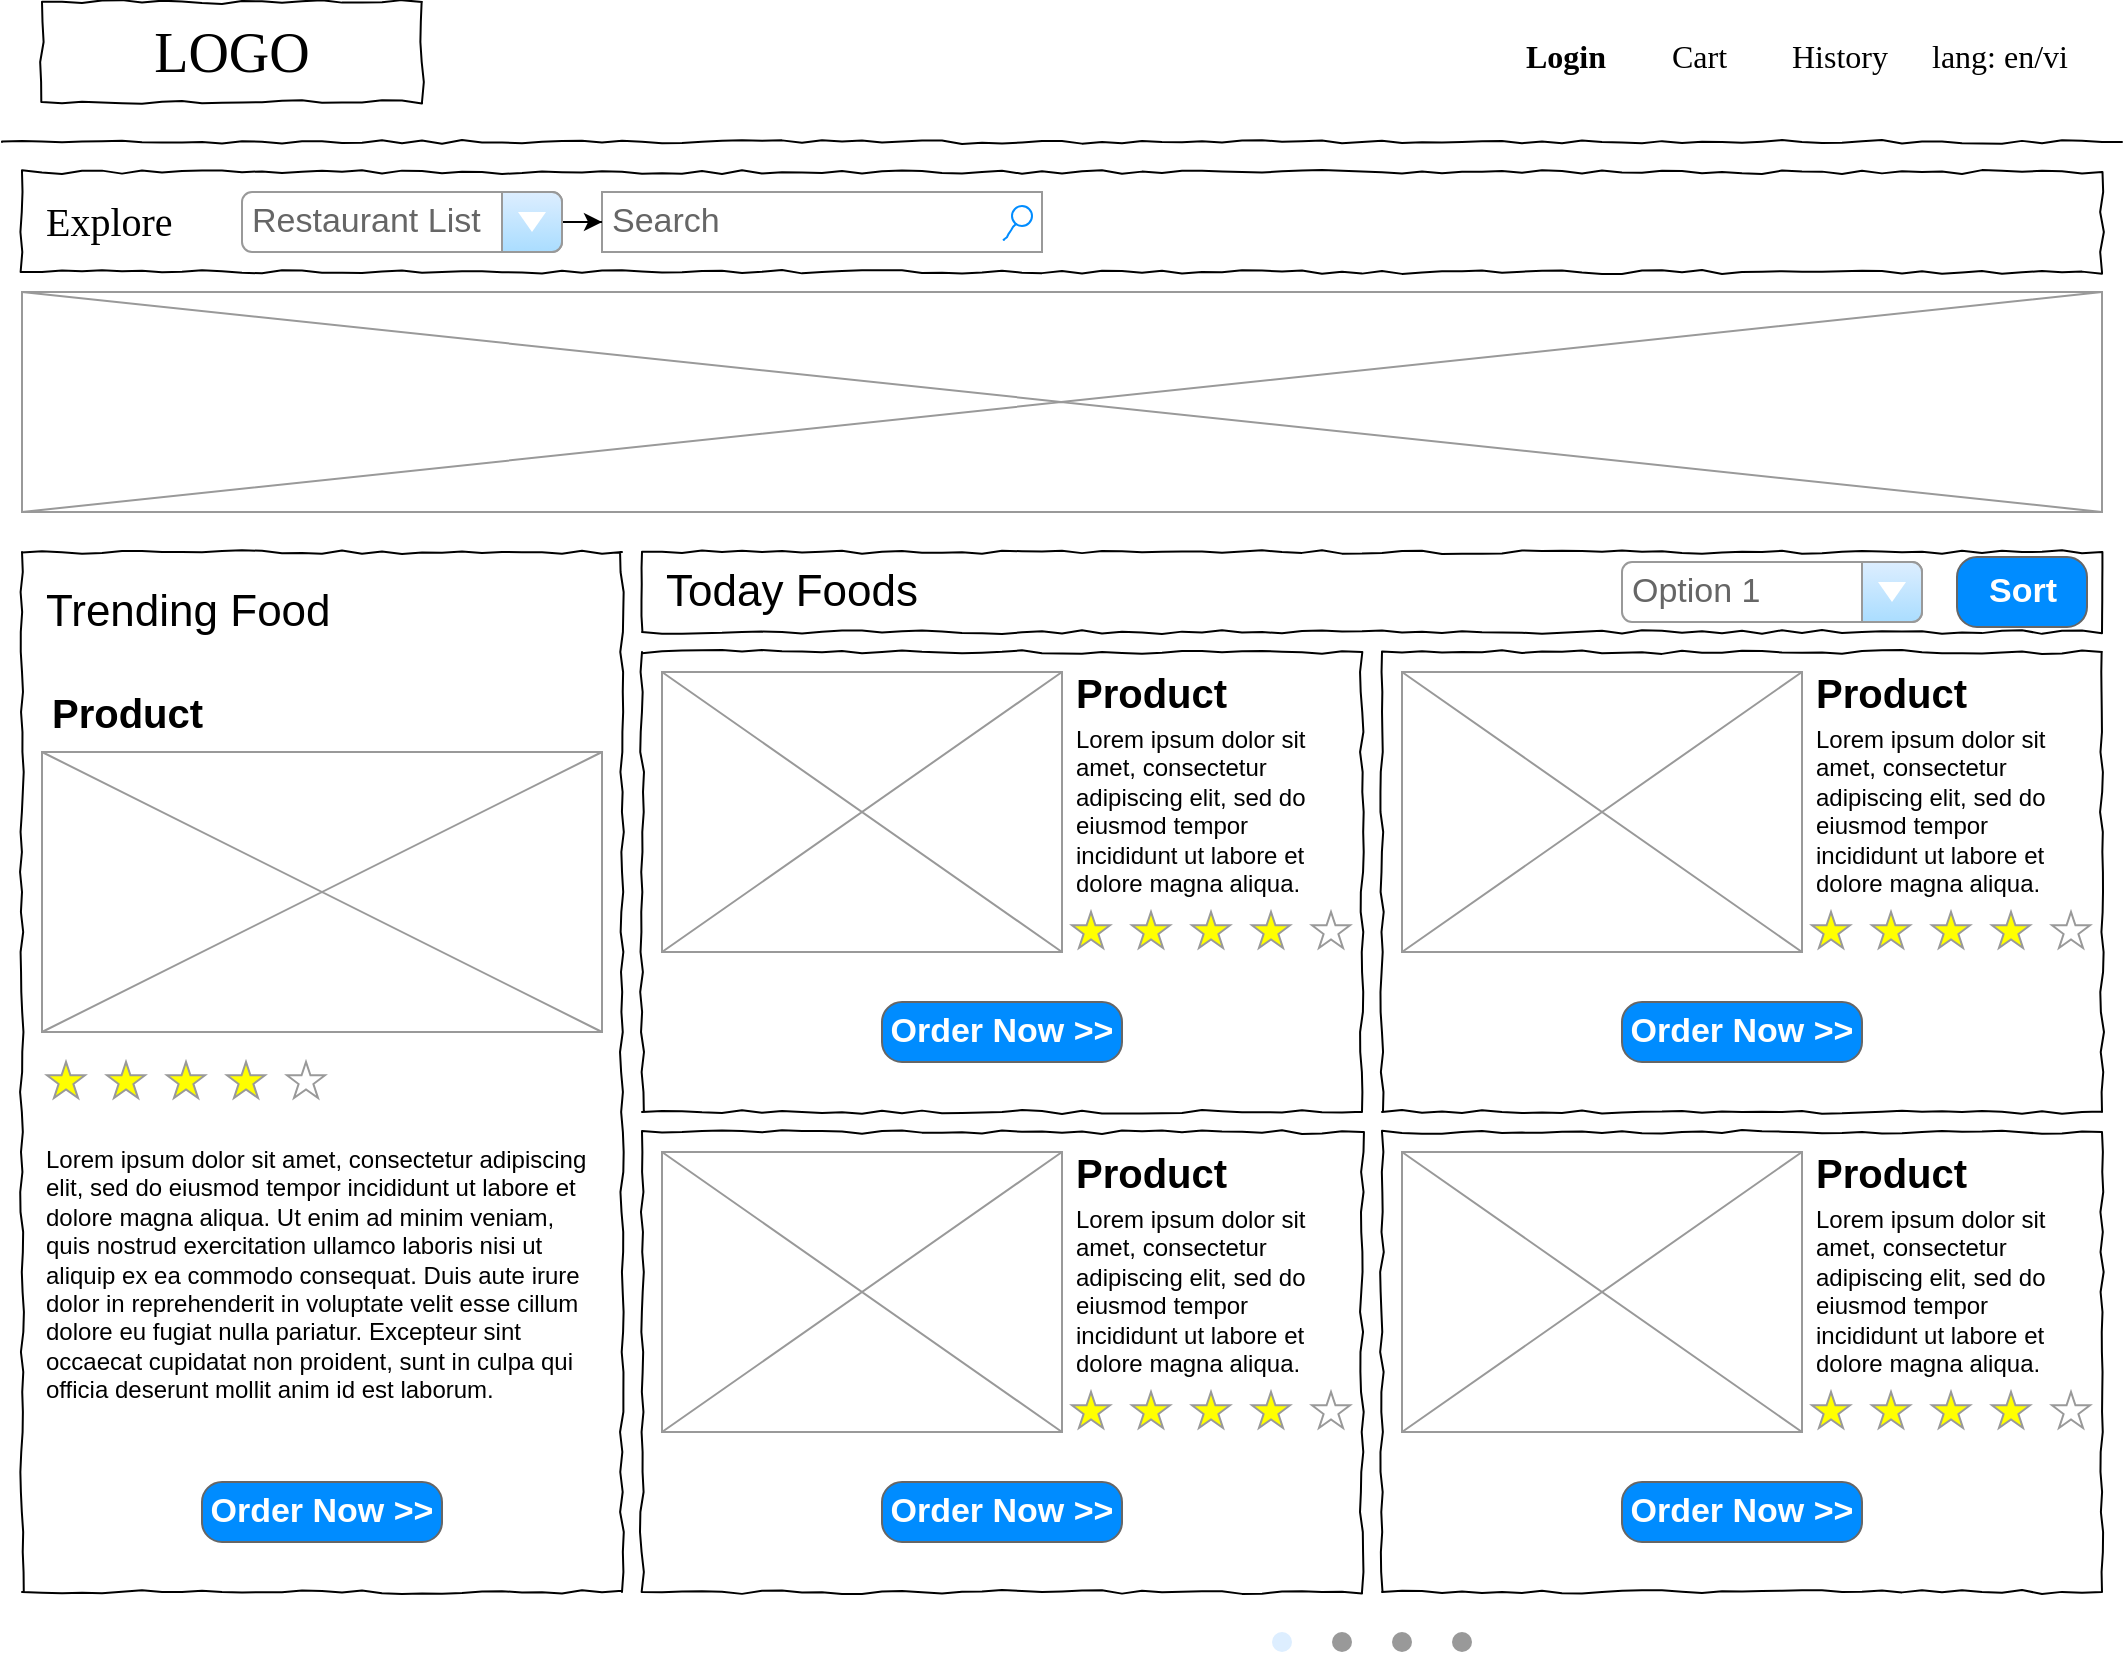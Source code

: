<mxfile version="13.7.5" type="github">
  <diagram name="Page-1" id="03018318-947c-dd8e-b7a3-06fadd420f32">
    <mxGraphModel dx="1221" dy="645" grid="1" gridSize="10" guides="1" tooltips="1" connect="1" arrows="1" fold="1" page="1" pageScale="1" pageWidth="1100" pageHeight="850" background="#ffffff" math="0" shadow="0">
      <root>
        <mxCell id="0" />
        <mxCell id="1" parent="0" />
        <mxCell id="677b7b8949515195-2" value="LOGO" style="whiteSpace=wrap;html=1;rounded=0;shadow=0;labelBackgroundColor=none;strokeWidth=1;fontFamily=Verdana;fontSize=28;align=center;comic=1;" parent="1" vertex="1">
          <mxGeometry x="40" y="15" width="190" height="50" as="geometry" />
        </mxCell>
        <mxCell id="677b7b8949515195-3" value="Search" style="strokeWidth=1;shadow=0;dashed=0;align=center;html=1;shape=mxgraph.mockup.forms.searchBox;strokeColor=#999999;mainText=;strokeColor2=#008cff;fontColor=#666666;fontSize=17;align=left;spacingLeft=3;rounded=0;labelBackgroundColor=none;comic=1;" parent="1" vertex="1">
          <mxGeometry x="320" y="110" width="220" height="30" as="geometry" />
        </mxCell>
        <mxCell id="677b7b8949515195-6" value="History" style="text;html=1;points=[];align=left;verticalAlign=top;spacingTop=-4;fontSize=16;fontFamily=Verdana" parent="1" vertex="1">
          <mxGeometry x="912.5" y="30" width="60" height="20" as="geometry" />
        </mxCell>
        <mxCell id="677b7b8949515195-9" value="" style="line;strokeWidth=1;html=1;rounded=0;shadow=0;labelBackgroundColor=none;fillColor=none;fontFamily=Verdana;fontSize=14;fontColor=#000000;align=center;comic=1;" parent="1" vertex="1">
          <mxGeometry x="20" y="80" width="1060" height="10" as="geometry" />
        </mxCell>
        <mxCell id="677b7b8949515195-10" value="" style="whiteSpace=wrap;html=1;rounded=0;shadow=0;labelBackgroundColor=none;strokeWidth=1;fillColor=none;fontFamily=Verdana;fontSize=12;align=center;comic=1;" parent="1" vertex="1">
          <mxGeometry x="30" y="100" width="1040" height="50" as="geometry" />
        </mxCell>
        <mxCell id="677b7b8949515195-11" value="&lt;font style=&quot;font-size: 20px&quot;&gt;Explore&lt;/font&gt;" style="text;html=1;points=[];align=left;verticalAlign=top;spacingTop=-4;fontSize=14;fontFamily=Verdana" parent="1" vertex="1">
          <mxGeometry x="40" y="110" width="60" height="20" as="geometry" />
        </mxCell>
        <mxCell id="0GJplUMi5tLApPQeOf5C-3" value="Cart" style="text;html=1;points=[];align=left;verticalAlign=top;spacingTop=-4;fontSize=16;fontFamily=Verdana" vertex="1" parent="1">
          <mxGeometry x="852.5" y="30" width="60" height="20" as="geometry" />
        </mxCell>
        <mxCell id="0GJplUMi5tLApPQeOf5C-4" value="lang: en/vi" style="text;html=1;points=[];align=left;verticalAlign=top;spacingTop=-4;fontSize=16;fontFamily=Verdana" vertex="1" parent="1">
          <mxGeometry x="982.5" y="30" width="80" height="20" as="geometry" />
        </mxCell>
        <mxCell id="0GJplUMi5tLApPQeOf5C-15" style="edgeStyle=orthogonalEdgeStyle;rounded=0;orthogonalLoop=1;jettySize=auto;html=1;" edge="1" parent="1" source="0GJplUMi5tLApPQeOf5C-7" target="677b7b8949515195-3">
          <mxGeometry relative="1" as="geometry" />
        </mxCell>
        <mxCell id="0GJplUMi5tLApPQeOf5C-7" value="Restaurant List" style="strokeWidth=1;shadow=0;dashed=0;align=center;html=1;shape=mxgraph.mockup.forms.comboBox;strokeColor=#999999;fillColor=#ddeeff;align=left;fillColor2=#aaddff;mainText=;fontColor=#666666;fontSize=17;spacingLeft=3;" vertex="1" parent="1">
          <mxGeometry x="140" y="110" width="160" height="30" as="geometry" />
        </mxCell>
        <mxCell id="0GJplUMi5tLApPQeOf5C-18" value="" style="verticalLabelPosition=bottom;shadow=0;dashed=0;align=center;html=1;verticalAlign=top;strokeWidth=1;shape=mxgraph.mockup.graphics.simpleIcon;strokeColor=#999999;" vertex="1" parent="1">
          <mxGeometry x="30" y="160" width="1040" height="110" as="geometry" />
        </mxCell>
        <mxCell id="0GJplUMi5tLApPQeOf5C-20" value="" style="whiteSpace=wrap;html=1;rounded=0;shadow=0;labelBackgroundColor=none;strokeWidth=1;fontFamily=Verdana;fontSize=12;align=center;comic=1;perimeterSpacing=1;" vertex="1" parent="1">
          <mxGeometry x="340" y="290" width="730" height="40" as="geometry" />
        </mxCell>
        <mxCell id="0GJplUMi5tLApPQeOf5C-32" value="" style="verticalLabelPosition=bottom;shadow=0;dashed=0;align=center;html=1;verticalAlign=top;strokeWidth=1;shape=mxgraph.mockup.navigation.pageControl;fillColor=#999999;strokeColor=#ddeeff;" vertex="1" parent="1">
          <mxGeometry x="655" y="820" width="100" height="30" as="geometry" />
        </mxCell>
        <mxCell id="0GJplUMi5tLApPQeOf5C-34" value="" style="whiteSpace=wrap;html=1;rounded=0;shadow=0;labelBackgroundColor=none;strokeWidth=1;fontFamily=Verdana;fontSize=12;align=center;comic=1;perimeterSpacing=1;" vertex="1" parent="1">
          <mxGeometry x="340" y="340" width="360" height="230" as="geometry" />
        </mxCell>
        <mxCell id="0GJplUMi5tLApPQeOf5C-37" value="" style="whiteSpace=wrap;html=1;rounded=0;shadow=0;labelBackgroundColor=none;strokeWidth=1;fontFamily=Verdana;fontSize=12;align=center;comic=1;perimeterSpacing=1;" vertex="1" parent="1">
          <mxGeometry x="30" y="290" width="300" height="520" as="geometry" />
        </mxCell>
        <mxCell id="0GJplUMi5tLApPQeOf5C-38" value="" style="verticalLabelPosition=bottom;shadow=0;dashed=0;align=center;html=1;verticalAlign=top;strokeWidth=1;shape=mxgraph.mockup.graphics.simpleIcon;strokeColor=#999999;fillColor=#ffffff;" vertex="1" parent="1">
          <mxGeometry x="350" y="350" width="200" height="140" as="geometry" />
        </mxCell>
        <mxCell id="0GJplUMi5tLApPQeOf5C-40" value="" style="verticalLabelPosition=bottom;shadow=0;dashed=0;align=center;html=1;verticalAlign=top;strokeWidth=1;shape=mxgraph.mockup.misc.rating;strokeColor=#999999;fillColor=#ffff00;emptyFillColor=#ffffff;grade=4;ratingScale=5;ratingStyle=star;" vertex="1" parent="1">
          <mxGeometry x="555" y="470" width="145" height="20" as="geometry" />
        </mxCell>
        <mxCell id="0GJplUMi5tLApPQeOf5C-41" value="Order Now &amp;gt;&amp;gt;" style="strokeWidth=1;shadow=0;dashed=0;align=center;html=1;shape=mxgraph.mockup.buttons.button;strokeColor=#666666;fontColor=#ffffff;mainText=;buttonStyle=round;fontSize=17;fontStyle=1;fillColor=#008cff;whiteSpace=wrap;" vertex="1" parent="1">
          <mxGeometry x="460" y="515" width="120" height="30" as="geometry" />
        </mxCell>
        <mxCell id="0GJplUMi5tLApPQeOf5C-42" value="&lt;div&gt;&lt;span&gt;Product&amp;nbsp;&lt;/span&gt;&lt;/div&gt;" style="text;html=1;strokeColor=none;fillColor=none;align=left;verticalAlign=middle;whiteSpace=wrap;rounded=0;strokeWidth=1;fontSize=20;fontStyle=1" vertex="1" parent="1">
          <mxGeometry x="555" y="350" width="130" height="20" as="geometry" />
        </mxCell>
        <mxCell id="0GJplUMi5tLApPQeOf5C-45" value="Lorem ipsum dolor sit amet, consectetur adipiscing elit, sed do eiusmod tempor incididunt ut labore et dolore magna aliqua.&amp;nbsp;" style="text;html=1;strokeColor=none;fillColor=none;align=left;verticalAlign=top;whiteSpace=wrap;rounded=0;fontSize=12;" vertex="1" parent="1">
          <mxGeometry x="555" y="370" width="132.5" height="100" as="geometry" />
        </mxCell>
        <mxCell id="0GJplUMi5tLApPQeOf5C-52" value="" style="whiteSpace=wrap;html=1;rounded=0;shadow=0;labelBackgroundColor=none;strokeWidth=1;fontFamily=Verdana;fontSize=12;align=center;comic=1;perimeterSpacing=1;" vertex="1" parent="1">
          <mxGeometry x="340" y="580" width="360" height="230" as="geometry" />
        </mxCell>
        <mxCell id="0GJplUMi5tLApPQeOf5C-53" value="" style="verticalLabelPosition=bottom;shadow=0;dashed=0;align=center;html=1;verticalAlign=top;strokeWidth=1;shape=mxgraph.mockup.graphics.simpleIcon;strokeColor=#999999;fillColor=#ffffff;" vertex="1" parent="1">
          <mxGeometry x="350" y="590" width="200" height="140" as="geometry" />
        </mxCell>
        <mxCell id="0GJplUMi5tLApPQeOf5C-54" value="" style="verticalLabelPosition=bottom;shadow=0;dashed=0;align=center;html=1;verticalAlign=top;strokeWidth=1;shape=mxgraph.mockup.misc.rating;strokeColor=#999999;fillColor=#ffff00;emptyFillColor=#ffffff;grade=4;ratingScale=5;ratingStyle=star;" vertex="1" parent="1">
          <mxGeometry x="555" y="710" width="145" height="20" as="geometry" />
        </mxCell>
        <mxCell id="0GJplUMi5tLApPQeOf5C-55" value="Order Now &amp;gt;&amp;gt;" style="strokeWidth=1;shadow=0;dashed=0;align=center;html=1;shape=mxgraph.mockup.buttons.button;strokeColor=#666666;fontColor=#ffffff;mainText=;buttonStyle=round;fontSize=17;fontStyle=1;fillColor=#008cff;whiteSpace=wrap;" vertex="1" parent="1">
          <mxGeometry x="460" y="755" width="120" height="30" as="geometry" />
        </mxCell>
        <mxCell id="0GJplUMi5tLApPQeOf5C-56" value="&lt;div&gt;&lt;span&gt;Product&amp;nbsp;&lt;/span&gt;&lt;/div&gt;" style="text;html=1;strokeColor=none;fillColor=none;align=left;verticalAlign=middle;whiteSpace=wrap;rounded=0;strokeWidth=1;fontSize=20;fontStyle=1" vertex="1" parent="1">
          <mxGeometry x="555" y="590" width="130" height="20" as="geometry" />
        </mxCell>
        <mxCell id="0GJplUMi5tLApPQeOf5C-57" value="Lorem ipsum dolor sit amet, consectetur adipiscing elit, sed do eiusmod tempor incididunt ut labore et dolore magna aliqua.&amp;nbsp;" style="text;html=1;strokeColor=none;fillColor=none;align=left;verticalAlign=top;whiteSpace=wrap;rounded=0;fontSize=12;" vertex="1" parent="1">
          <mxGeometry x="555" y="610" width="132.5" height="100" as="geometry" />
        </mxCell>
        <mxCell id="0GJplUMi5tLApPQeOf5C-58" value="" style="whiteSpace=wrap;html=1;rounded=0;shadow=0;labelBackgroundColor=none;strokeWidth=1;fontFamily=Verdana;fontSize=12;align=center;comic=1;perimeterSpacing=1;" vertex="1" parent="1">
          <mxGeometry x="710" y="340" width="360" height="230" as="geometry" />
        </mxCell>
        <mxCell id="0GJplUMi5tLApPQeOf5C-59" value="" style="verticalLabelPosition=bottom;shadow=0;dashed=0;align=center;html=1;verticalAlign=top;strokeWidth=1;shape=mxgraph.mockup.graphics.simpleIcon;strokeColor=#999999;fillColor=#ffffff;" vertex="1" parent="1">
          <mxGeometry x="720" y="350" width="200" height="140" as="geometry" />
        </mxCell>
        <mxCell id="0GJplUMi5tLApPQeOf5C-60" value="" style="verticalLabelPosition=bottom;shadow=0;dashed=0;align=center;html=1;verticalAlign=top;strokeWidth=1;shape=mxgraph.mockup.misc.rating;strokeColor=#999999;fillColor=#ffff00;emptyFillColor=#ffffff;grade=4;ratingScale=5;ratingStyle=star;" vertex="1" parent="1">
          <mxGeometry x="925" y="470" width="145" height="20" as="geometry" />
        </mxCell>
        <mxCell id="0GJplUMi5tLApPQeOf5C-61" value="Order Now &amp;gt;&amp;gt;" style="strokeWidth=1;shadow=0;dashed=0;align=center;html=1;shape=mxgraph.mockup.buttons.button;strokeColor=#666666;fontColor=#ffffff;mainText=;buttonStyle=round;fontSize=17;fontStyle=1;fillColor=#008cff;whiteSpace=wrap;" vertex="1" parent="1">
          <mxGeometry x="830" y="515" width="120" height="30" as="geometry" />
        </mxCell>
        <mxCell id="0GJplUMi5tLApPQeOf5C-62" value="&lt;div&gt;&lt;span&gt;Product&amp;nbsp;&lt;/span&gt;&lt;/div&gt;" style="text;html=1;strokeColor=none;fillColor=none;align=left;verticalAlign=middle;whiteSpace=wrap;rounded=0;strokeWidth=1;fontSize=20;fontStyle=1" vertex="1" parent="1">
          <mxGeometry x="925" y="350" width="130" height="20" as="geometry" />
        </mxCell>
        <mxCell id="0GJplUMi5tLApPQeOf5C-63" value="Lorem ipsum dolor sit amet, consectetur adipiscing elit, sed do eiusmod tempor incididunt ut labore et dolore magna aliqua.&amp;nbsp;" style="text;html=1;strokeColor=none;fillColor=none;align=left;verticalAlign=top;whiteSpace=wrap;rounded=0;fontSize=12;" vertex="1" parent="1">
          <mxGeometry x="925" y="370" width="132.5" height="100" as="geometry" />
        </mxCell>
        <mxCell id="0GJplUMi5tLApPQeOf5C-64" value="" style="whiteSpace=wrap;html=1;rounded=0;shadow=0;labelBackgroundColor=none;strokeWidth=1;fontFamily=Verdana;fontSize=12;align=center;comic=1;perimeterSpacing=1;" vertex="1" parent="1">
          <mxGeometry x="710" y="580" width="360" height="230" as="geometry" />
        </mxCell>
        <mxCell id="0GJplUMi5tLApPQeOf5C-65" value="" style="verticalLabelPosition=bottom;shadow=0;dashed=0;align=center;html=1;verticalAlign=top;strokeWidth=1;shape=mxgraph.mockup.graphics.simpleIcon;strokeColor=#999999;fillColor=#ffffff;" vertex="1" parent="1">
          <mxGeometry x="720" y="590" width="200" height="140" as="geometry" />
        </mxCell>
        <mxCell id="0GJplUMi5tLApPQeOf5C-66" value="" style="verticalLabelPosition=bottom;shadow=0;dashed=0;align=center;html=1;verticalAlign=top;strokeWidth=1;shape=mxgraph.mockup.misc.rating;strokeColor=#999999;fillColor=#ffff00;emptyFillColor=#ffffff;grade=4;ratingScale=5;ratingStyle=star;" vertex="1" parent="1">
          <mxGeometry x="925" y="710" width="145" height="20" as="geometry" />
        </mxCell>
        <mxCell id="0GJplUMi5tLApPQeOf5C-67" value="Order Now &amp;gt;&amp;gt;" style="strokeWidth=1;shadow=0;dashed=0;align=center;html=1;shape=mxgraph.mockup.buttons.button;strokeColor=#666666;fontColor=#ffffff;mainText=;buttonStyle=round;fontSize=17;fontStyle=1;fillColor=#008cff;whiteSpace=wrap;" vertex="1" parent="1">
          <mxGeometry x="830" y="755" width="120" height="30" as="geometry" />
        </mxCell>
        <mxCell id="0GJplUMi5tLApPQeOf5C-68" value="&lt;div&gt;&lt;span&gt;Product&amp;nbsp;&lt;/span&gt;&lt;/div&gt;" style="text;html=1;strokeColor=none;fillColor=none;align=left;verticalAlign=middle;whiteSpace=wrap;rounded=0;strokeWidth=1;fontSize=20;fontStyle=1" vertex="1" parent="1">
          <mxGeometry x="925" y="590" width="130" height="20" as="geometry" />
        </mxCell>
        <mxCell id="0GJplUMi5tLApPQeOf5C-69" value="Lorem ipsum dolor sit amet, consectetur adipiscing elit, sed do eiusmod tempor incididunt ut labore et dolore magna aliqua.&amp;nbsp;" style="text;html=1;strokeColor=none;fillColor=none;align=left;verticalAlign=top;whiteSpace=wrap;rounded=0;fontSize=12;" vertex="1" parent="1">
          <mxGeometry x="925" y="610" width="132.5" height="100" as="geometry" />
        </mxCell>
        <mxCell id="0GJplUMi5tLApPQeOf5C-70" value="Trending Food" style="text;html=1;strokeColor=none;fillColor=none;align=left;verticalAlign=top;whiteSpace=wrap;rounded=0;fontSize=22;" vertex="1" parent="1">
          <mxGeometry x="40" y="300" width="280" height="40" as="geometry" />
        </mxCell>
        <mxCell id="0GJplUMi5tLApPQeOf5C-71" value="" style="verticalLabelPosition=bottom;shadow=0;dashed=0;align=center;html=1;verticalAlign=top;strokeWidth=1;shape=mxgraph.mockup.graphics.simpleIcon;strokeColor=#999999;fillColor=#ffffff;" vertex="1" parent="1">
          <mxGeometry x="40" y="390" width="280" height="140" as="geometry" />
        </mxCell>
        <mxCell id="0GJplUMi5tLApPQeOf5C-72" value="" style="verticalLabelPosition=bottom;shadow=0;dashed=0;align=center;html=1;verticalAlign=top;strokeWidth=1;shape=mxgraph.mockup.misc.rating;strokeColor=#999999;fillColor=#ffff00;emptyFillColor=#ffffff;grade=4;ratingScale=5;ratingStyle=star;" vertex="1" parent="1">
          <mxGeometry x="42.5" y="545" width="145" height="20" as="geometry" />
        </mxCell>
        <mxCell id="0GJplUMi5tLApPQeOf5C-73" value="&lt;div&gt;&lt;span&gt;Product&amp;nbsp;&lt;/span&gt;&lt;/div&gt;" style="text;html=1;strokeColor=none;fillColor=none;align=left;verticalAlign=middle;whiteSpace=wrap;rounded=0;strokeWidth=1;fontSize=20;fontStyle=1" vertex="1" parent="1">
          <mxGeometry x="42.5" y="360" width="130" height="20" as="geometry" />
        </mxCell>
        <mxCell id="0GJplUMi5tLApPQeOf5C-74" value="Lorem ipsum dolor sit amet, consectetur adipiscing elit, sed do eiusmod tempor incididunt ut labore et dolore magna aliqua. Ut enim ad minim veniam, quis nostrud exercitation ullamco laboris nisi ut aliquip ex ea commodo consequat. Duis aute irure dolor in reprehenderit in voluptate velit esse cillum dolore eu fugiat nulla pariatur. Excepteur sint occaecat cupidatat non proident, sunt in culpa qui officia deserunt mollit anim id est laborum." style="text;html=1;strokeColor=none;fillColor=none;align=left;verticalAlign=top;whiteSpace=wrap;rounded=0;fontSize=12;" vertex="1" parent="1">
          <mxGeometry x="40" y="580" width="280" height="120" as="geometry" />
        </mxCell>
        <mxCell id="0GJplUMi5tLApPQeOf5C-77" value="Order Now &amp;gt;&amp;gt;" style="strokeWidth=1;shadow=0;dashed=0;align=center;html=1;shape=mxgraph.mockup.buttons.button;strokeColor=#666666;fontColor=#ffffff;mainText=;buttonStyle=round;fontSize=17;fontStyle=1;fillColor=#008cff;whiteSpace=wrap;" vertex="1" parent="1">
          <mxGeometry x="120" y="755" width="120" height="30" as="geometry" />
        </mxCell>
        <mxCell id="0GJplUMi5tLApPQeOf5C-78" value="Today Foods" style="text;html=1;strokeColor=none;fillColor=none;align=left;verticalAlign=top;whiteSpace=wrap;rounded=0;fontSize=22;" vertex="1" parent="1">
          <mxGeometry x="350" y="290" width="280" height="40" as="geometry" />
        </mxCell>
        <mxCell id="0GJplUMi5tLApPQeOf5C-80" value="Option 1" style="strokeWidth=1;shadow=0;dashed=0;align=center;html=1;shape=mxgraph.mockup.forms.comboBox;strokeColor=#999999;fillColor=#ddeeff;align=left;fillColor2=#aaddff;mainText=;fontColor=#666666;fontSize=17;spacingLeft=3;" vertex="1" parent="1">
          <mxGeometry x="830" y="295" width="150" height="30" as="geometry" />
        </mxCell>
        <mxCell id="0GJplUMi5tLApPQeOf5C-81" value="Sort" style="strokeWidth=1;shadow=0;dashed=0;align=center;html=1;shape=mxgraph.mockup.buttons.button;strokeColor=#666666;fontColor=#ffffff;mainText=;buttonStyle=round;fontSize=17;fontStyle=1;fillColor=#008cff;whiteSpace=wrap;" vertex="1" parent="1">
          <mxGeometry x="997.5" y="292.5" width="65" height="35" as="geometry" />
        </mxCell>
        <mxCell id="0GJplUMi5tLApPQeOf5C-82" value="&lt;b&gt;Login&lt;/b&gt;" style="text;html=1;points=[];align=left;verticalAlign=top;spacingTop=-4;fontSize=16;fontFamily=Verdana" vertex="1" parent="1">
          <mxGeometry x="780" y="30" width="60" height="20" as="geometry" />
        </mxCell>
      </root>
    </mxGraphModel>
  </diagram>
</mxfile>
